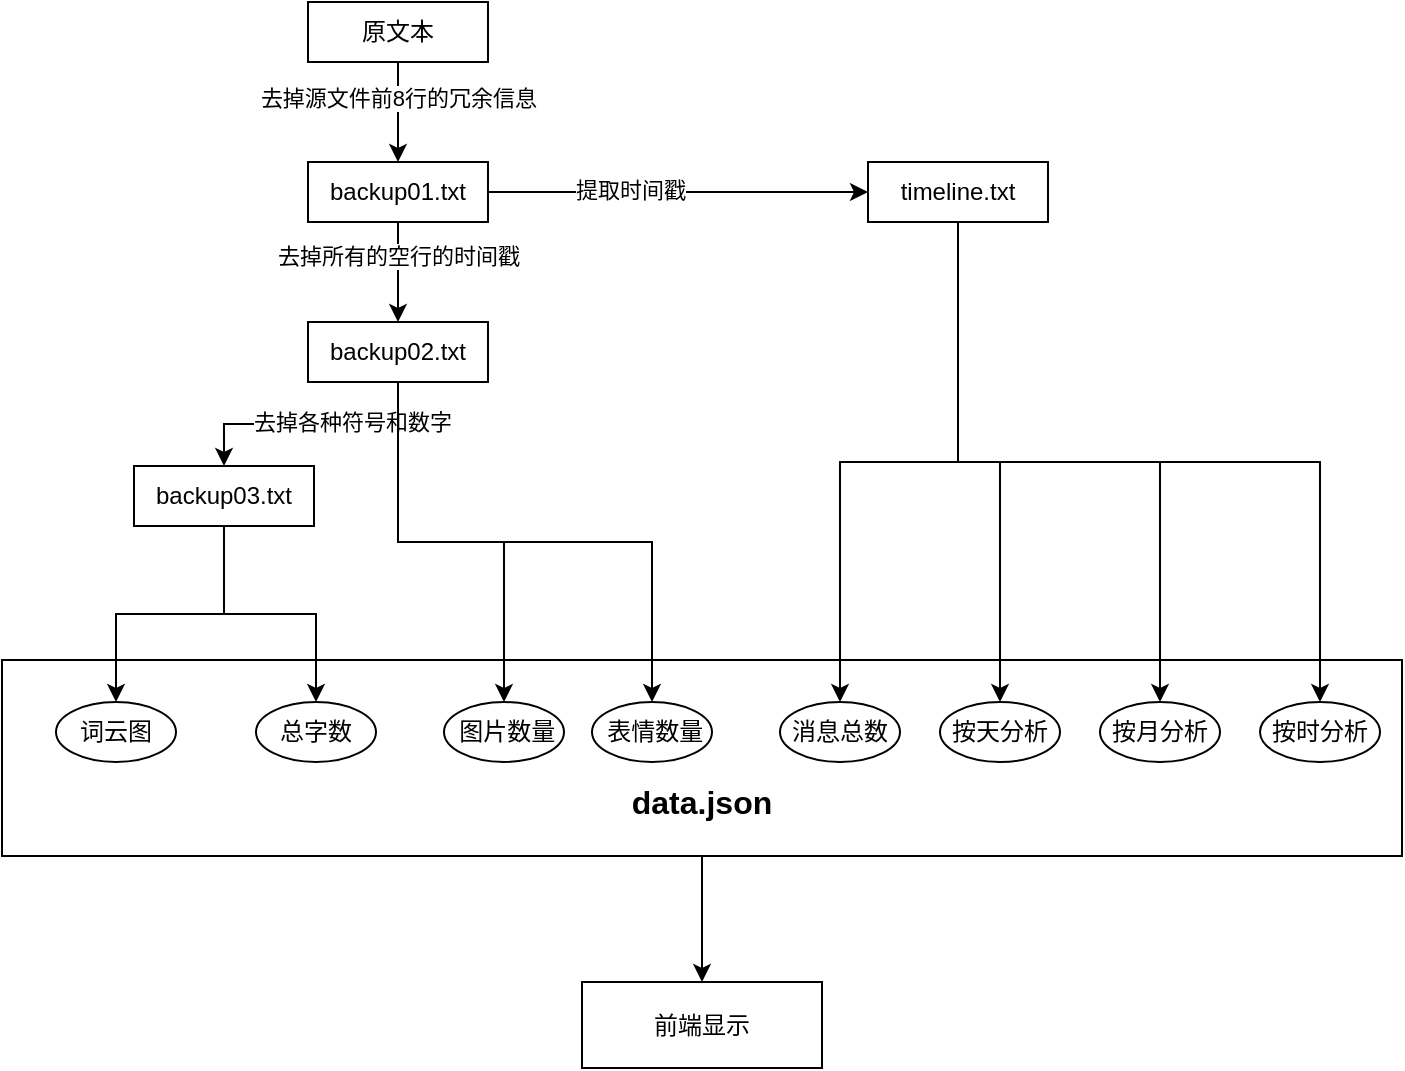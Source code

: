 <mxfile version="15.4.0" type="device"><diagram id="NWsUk43Al4XxhqckgDLs" name="Page-1"><mxGraphModel dx="812" dy="472" grid="0" gridSize="10" guides="1" tooltips="1" connect="1" arrows="1" fold="1" page="1" pageScale="1" pageWidth="827" pageHeight="1169" math="0" shadow="0"><root><mxCell id="0"/><mxCell id="1" parent="0"/><mxCell id="IL8R6DayPM5buroNf1EY-8" style="edgeStyle=orthogonalEdgeStyle;rounded=0;orthogonalLoop=1;jettySize=auto;html=1;exitX=0.5;exitY=1;exitDx=0;exitDy=0;entryX=0.5;entryY=0;entryDx=0;entryDy=0;" parent="1" source="IL8R6DayPM5buroNf1EY-2" target="IL8R6DayPM5buroNf1EY-7" edge="1"><mxGeometry relative="1" as="geometry"/></mxCell><mxCell id="IL8R6DayPM5buroNf1EY-9" value="去掉源文件前8行的冗余信息" style="edgeLabel;html=1;align=center;verticalAlign=middle;resizable=0;points=[];" parent="IL8R6DayPM5buroNf1EY-8" vertex="1" connectable="0"><mxGeometry x="-0.293" relative="1" as="geometry"><mxPoint as="offset"/></mxGeometry></mxCell><mxCell id="IL8R6DayPM5buroNf1EY-2" value="原文本" style="rounded=0;whiteSpace=wrap;html=1;" parent="1" vertex="1"><mxGeometry x="190" y="40" width="90" height="30" as="geometry"/></mxCell><mxCell id="IL8R6DayPM5buroNf1EY-15" style="edgeStyle=orthogonalEdgeStyle;rounded=0;orthogonalLoop=1;jettySize=auto;html=1;exitX=0.5;exitY=1;exitDx=0;exitDy=0;entryX=0.5;entryY=0;entryDx=0;entryDy=0;" parent="1" source="IL8R6DayPM5buroNf1EY-3" target="IL8R6DayPM5buroNf1EY-4" edge="1"><mxGeometry relative="1" as="geometry"/></mxCell><mxCell id="IL8R6DayPM5buroNf1EY-16" value="去掉各种符号和数字" style="edgeLabel;html=1;align=center;verticalAlign=middle;resizable=0;points=[];" parent="IL8R6DayPM5buroNf1EY-15" vertex="1" connectable="0"><mxGeometry x="-0.312" y="-1" relative="1" as="geometry"><mxPoint as="offset"/></mxGeometry></mxCell><mxCell id="0TemKZn6cUt9v_MeNZac-1" style="edgeStyle=orthogonalEdgeStyle;rounded=0;orthogonalLoop=1;jettySize=auto;html=1;exitX=0.5;exitY=1;exitDx=0;exitDy=0;entryX=0.5;entryY=0;entryDx=0;entryDy=0;" edge="1" parent="1" source="IL8R6DayPM5buroNf1EY-3" target="IL8R6DayPM5buroNf1EY-21"><mxGeometry relative="1" as="geometry"/></mxCell><mxCell id="0TemKZn6cUt9v_MeNZac-2" style="edgeStyle=orthogonalEdgeStyle;rounded=0;orthogonalLoop=1;jettySize=auto;html=1;exitX=0.5;exitY=1;exitDx=0;exitDy=0;entryX=0.5;entryY=0;entryDx=0;entryDy=0;" edge="1" parent="1" source="IL8R6DayPM5buroNf1EY-3" target="IL8R6DayPM5buroNf1EY-22"><mxGeometry relative="1" as="geometry"/></mxCell><mxCell id="IL8R6DayPM5buroNf1EY-3" value="backup02.txt" style="rounded=0;whiteSpace=wrap;html=1;" parent="1" vertex="1"><mxGeometry x="190" y="200" width="90" height="30" as="geometry"/></mxCell><mxCell id="IL8R6DayPM5buroNf1EY-18" style="edgeStyle=orthogonalEdgeStyle;rounded=0;orthogonalLoop=1;jettySize=auto;html=1;exitX=0.5;exitY=1;exitDx=0;exitDy=0;entryX=0.5;entryY=0;entryDx=0;entryDy=0;" parent="1" source="IL8R6DayPM5buroNf1EY-4" target="IL8R6DayPM5buroNf1EY-17" edge="1"><mxGeometry relative="1" as="geometry"/></mxCell><mxCell id="IL8R6DayPM5buroNf1EY-23" style="edgeStyle=orthogonalEdgeStyle;rounded=0;orthogonalLoop=1;jettySize=auto;html=1;exitX=0.5;exitY=1;exitDx=0;exitDy=0;entryX=0.5;entryY=0;entryDx=0;entryDy=0;" parent="1" source="IL8R6DayPM5buroNf1EY-4" target="IL8R6DayPM5buroNf1EY-20" edge="1"><mxGeometry relative="1" as="geometry"/></mxCell><mxCell id="IL8R6DayPM5buroNf1EY-4" value="backup03.txt" style="rounded=0;whiteSpace=wrap;html=1;" parent="1" vertex="1"><mxGeometry x="103" y="272" width="90" height="30" as="geometry"/></mxCell><mxCell id="IL8R6DayPM5buroNf1EY-10" style="edgeStyle=orthogonalEdgeStyle;rounded=0;orthogonalLoop=1;jettySize=auto;html=1;exitX=0.5;exitY=1;exitDx=0;exitDy=0;entryX=0.5;entryY=0;entryDx=0;entryDy=0;" parent="1" source="IL8R6DayPM5buroNf1EY-7" target="IL8R6DayPM5buroNf1EY-3" edge="1"><mxGeometry relative="1" as="geometry"/></mxCell><mxCell id="IL8R6DayPM5buroNf1EY-11" value="去掉所有的空行的时间戳" style="edgeLabel;html=1;align=center;verticalAlign=middle;resizable=0;points=[];" parent="IL8R6DayPM5buroNf1EY-10" vertex="1" connectable="0"><mxGeometry x="-0.336" relative="1" as="geometry"><mxPoint as="offset"/></mxGeometry></mxCell><mxCell id="IL8R6DayPM5buroNf1EY-13" style="edgeStyle=orthogonalEdgeStyle;rounded=0;orthogonalLoop=1;jettySize=auto;html=1;exitX=1;exitY=0.5;exitDx=0;exitDy=0;entryX=0;entryY=0.5;entryDx=0;entryDy=0;" parent="1" source="IL8R6DayPM5buroNf1EY-7" target="IL8R6DayPM5buroNf1EY-12" edge="1"><mxGeometry relative="1" as="geometry"/></mxCell><mxCell id="IL8R6DayPM5buroNf1EY-14" value="提取时间戳" style="edgeLabel;html=1;align=center;verticalAlign=middle;resizable=0;points=[];" parent="IL8R6DayPM5buroNf1EY-13" vertex="1" connectable="0"><mxGeometry x="-0.253" y="1" relative="1" as="geometry"><mxPoint as="offset"/></mxGeometry></mxCell><mxCell id="IL8R6DayPM5buroNf1EY-7" value="backup01.txt&lt;br&gt;" style="rounded=0;whiteSpace=wrap;html=1;" parent="1" vertex="1"><mxGeometry x="190" y="120" width="90" height="30" as="geometry"/></mxCell><mxCell id="IL8R6DayPM5buroNf1EY-30" style="edgeStyle=orthogonalEdgeStyle;rounded=0;orthogonalLoop=1;jettySize=auto;html=1;exitX=0.5;exitY=1;exitDx=0;exitDy=0;entryX=0.5;entryY=0;entryDx=0;entryDy=0;" parent="1" source="IL8R6DayPM5buroNf1EY-12" target="IL8R6DayPM5buroNf1EY-26" edge="1"><mxGeometry relative="1" as="geometry"/></mxCell><mxCell id="IL8R6DayPM5buroNf1EY-31" style="edgeStyle=orthogonalEdgeStyle;rounded=0;orthogonalLoop=1;jettySize=auto;html=1;exitX=0.5;exitY=1;exitDx=0;exitDy=0;entryX=0.5;entryY=0;entryDx=0;entryDy=0;" parent="1" source="IL8R6DayPM5buroNf1EY-12" target="IL8R6DayPM5buroNf1EY-27" edge="1"><mxGeometry relative="1" as="geometry"/></mxCell><mxCell id="IL8R6DayPM5buroNf1EY-32" style="edgeStyle=orthogonalEdgeStyle;rounded=0;orthogonalLoop=1;jettySize=auto;html=1;exitX=0.5;exitY=1;exitDx=0;exitDy=0;entryX=0.5;entryY=0;entryDx=0;entryDy=0;" parent="1" source="IL8R6DayPM5buroNf1EY-12" target="IL8R6DayPM5buroNf1EY-28" edge="1"><mxGeometry relative="1" as="geometry"/></mxCell><mxCell id="IL8R6DayPM5buroNf1EY-33" style="edgeStyle=orthogonalEdgeStyle;rounded=0;orthogonalLoop=1;jettySize=auto;html=1;exitX=0.5;exitY=1;exitDx=0;exitDy=0;entryX=0.5;entryY=0;entryDx=0;entryDy=0;" parent="1" source="IL8R6DayPM5buroNf1EY-12" target="IL8R6DayPM5buroNf1EY-29" edge="1"><mxGeometry relative="1" as="geometry"/></mxCell><mxCell id="IL8R6DayPM5buroNf1EY-12" value="timeline.txt" style="rounded=0;whiteSpace=wrap;html=1;" parent="1" vertex="1"><mxGeometry x="470" y="120" width="90" height="30" as="geometry"/></mxCell><mxCell id="IL8R6DayPM5buroNf1EY-17" value="词云图" style="ellipse;whiteSpace=wrap;html=1;" parent="1" vertex="1"><mxGeometry x="64" y="390" width="60" height="30" as="geometry"/></mxCell><mxCell id="IL8R6DayPM5buroNf1EY-20" value="总字数" style="ellipse;whiteSpace=wrap;html=1;" parent="1" vertex="1"><mxGeometry x="164" y="390" width="60" height="30" as="geometry"/></mxCell><mxCell id="IL8R6DayPM5buroNf1EY-21" value="&amp;nbsp;图片数量" style="ellipse;whiteSpace=wrap;html=1;" parent="1" vertex="1"><mxGeometry x="258" y="390" width="60" height="30" as="geometry"/></mxCell><mxCell id="IL8R6DayPM5buroNf1EY-22" value="&amp;nbsp;表情数量" style="ellipse;whiteSpace=wrap;html=1;" parent="1" vertex="1"><mxGeometry x="332" y="390" width="60" height="30" as="geometry"/></mxCell><mxCell id="IL8R6DayPM5buroNf1EY-26" value="消息总数" style="ellipse;whiteSpace=wrap;html=1;" parent="1" vertex="1"><mxGeometry x="426" y="390" width="60" height="30" as="geometry"/></mxCell><mxCell id="IL8R6DayPM5buroNf1EY-27" value="按天分析" style="ellipse;whiteSpace=wrap;html=1;" parent="1" vertex="1"><mxGeometry x="506" y="390" width="60" height="30" as="geometry"/></mxCell><mxCell id="IL8R6DayPM5buroNf1EY-28" value="按月分析" style="ellipse;whiteSpace=wrap;html=1;" parent="1" vertex="1"><mxGeometry x="586" y="390" width="60" height="30" as="geometry"/></mxCell><mxCell id="IL8R6DayPM5buroNf1EY-29" value="按时分析" style="ellipse;whiteSpace=wrap;html=1;" parent="1" vertex="1"><mxGeometry x="666" y="390" width="60" height="30" as="geometry"/></mxCell><mxCell id="0TemKZn6cUt9v_MeNZac-3" style="edgeStyle=orthogonalEdgeStyle;rounded=0;orthogonalLoop=1;jettySize=auto;html=1;exitX=0.5;exitY=1;exitDx=0;exitDy=0;" edge="1" parent="1" source="IL8R6DayPM5buroNf1EY-34" target="0TemKZn6cUt9v_MeNZac-4"><mxGeometry relative="1" as="geometry"><mxPoint x="387.31" y="537.395" as="targetPoint"/></mxGeometry></mxCell><mxCell id="IL8R6DayPM5buroNf1EY-34" value="&lt;br&gt;&lt;br&gt;&lt;br&gt;&lt;b&gt;&lt;font style=&quot;font-size: 16px&quot;&gt;data.json&lt;/font&gt;&lt;/b&gt;" style="rounded=0;whiteSpace=wrap;html=1;fillColor=none;" parent="1" vertex="1"><mxGeometry x="37" y="369" width="700" height="98" as="geometry"/></mxCell><mxCell id="0TemKZn6cUt9v_MeNZac-4" value="前端显示" style="rounded=0;whiteSpace=wrap;html=1;" vertex="1" parent="1"><mxGeometry x="327" y="530" width="120" height="43" as="geometry"/></mxCell></root></mxGraphModel></diagram></mxfile>
